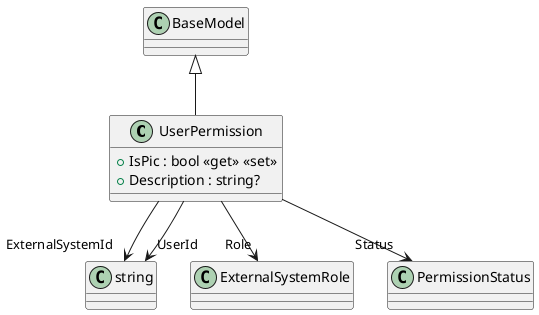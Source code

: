 @startuml
class UserPermission {
    + IsPic : bool <<get>> <<set>>
    + Description : string?
}
BaseModel <|-- UserPermission
UserPermission --> "ExternalSystemId" string
UserPermission --> "UserId" string
UserPermission --> "Role" ExternalSystemRole
UserPermission --> "Status" PermissionStatus
@enduml
